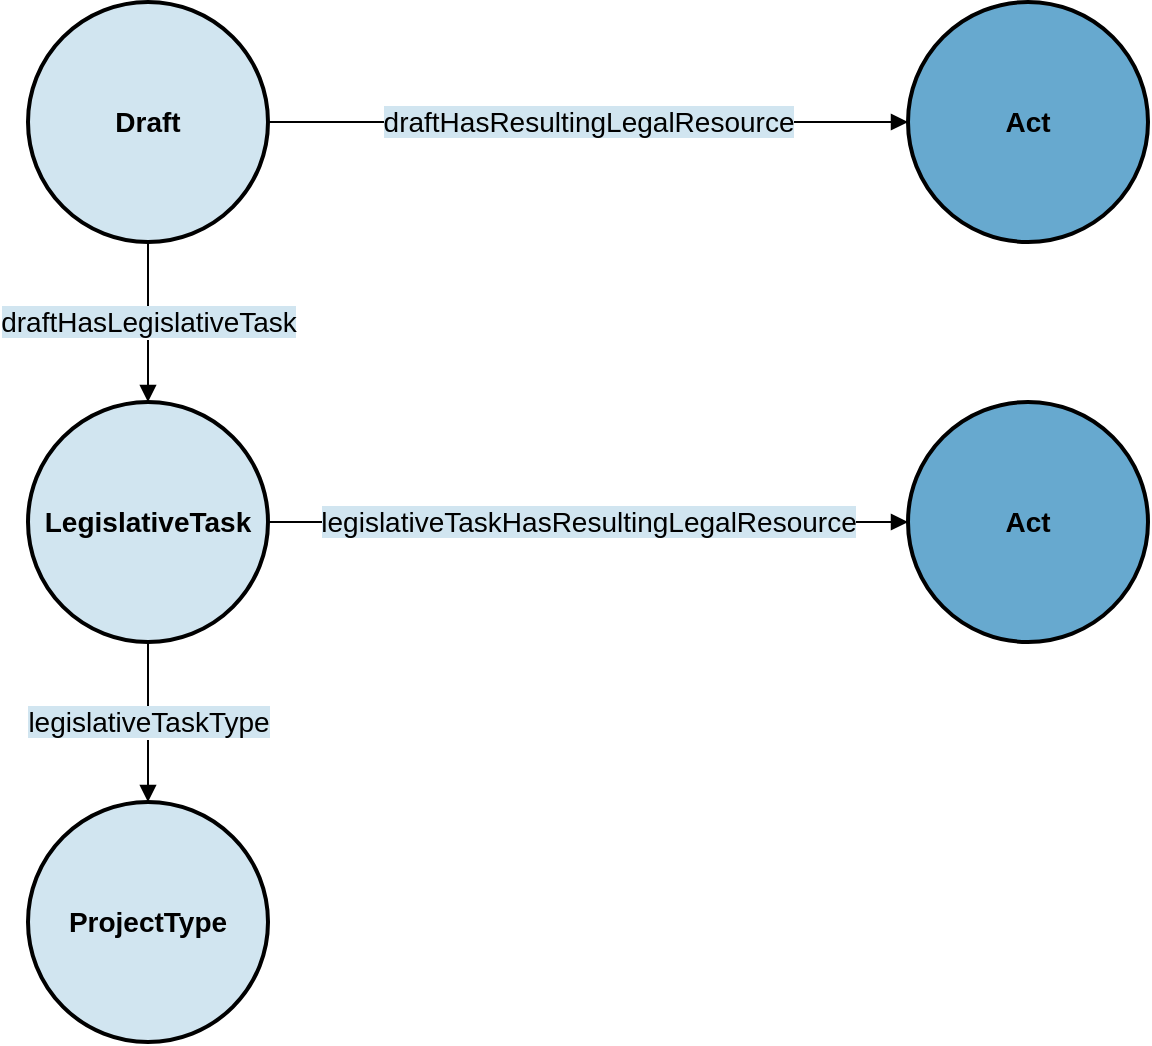 <mxfile>
    <diagram id="f2N9XpvxZU3NBgQUbpWa" name="Page-1">
        <mxGraphModel dx="1032" dy="678" grid="1" gridSize="10" guides="1" tooltips="1" connect="1" arrows="1" fold="1" page="1" pageScale="1" pageWidth="827" pageHeight="1169" math="0" shadow="0">
            <root>
                <mxCell id="0"/>
                <mxCell id="1" parent="0"/>
                <mxCell id="37" value="&lt;b&gt;Draft&lt;/b&gt;" style="ellipse;whiteSpace=wrap;html=1;rounded=0;shadow=0;glass=0;comic=0;strokeColor=#000000;strokeWidth=2;fillColor=#d1e5f0;gradientColor=none;fontSize=14;fontColor=#000000;align=center;" vertex="1" parent="1">
                    <mxGeometry x="80" y="40" width="120" height="120" as="geometry"/>
                </mxCell>
                <mxCell id="38" value="&lt;b&gt;Act&lt;br&gt;&lt;/b&gt;" style="ellipse;whiteSpace=wrap;html=1;rounded=0;shadow=0;glass=0;comic=0;strokeColor=#000000;strokeWidth=2;fillColor=#67a9cf;gradientColor=none;fontSize=14;fontColor=#000000;align=center;" vertex="1" parent="1">
                    <mxGeometry x="520" y="40" width="120" height="120" as="geometry"/>
                </mxCell>
                <mxCell id="39" value="&lt;span style=&quot;background-color: rgb(209, 229, 240);&quot;&gt;draftHasResultingLegalResource&lt;/span&gt;" style="endArrow=block;html=1;strokeColor=#000000;fontSize=14;fontColor=#000000;endFill=1;exitX=1;exitY=0.5;exitDx=0;exitDy=0;entryX=0;entryY=0.5;entryDx=0;entryDy=0;" edge="1" parent="1" source="37" target="38">
                    <mxGeometry width="50" height="50" relative="1" as="geometry">
                        <mxPoint x="370" y="110" as="sourcePoint"/>
                        <mxPoint x="490" y="110" as="targetPoint"/>
                        <Array as="points"/>
                    </mxGeometry>
                </mxCell>
                <mxCell id="40" value="&lt;b&gt;LegislativeTask&lt;/b&gt;" style="ellipse;whiteSpace=wrap;html=1;rounded=0;shadow=0;glass=0;comic=0;strokeColor=#000000;strokeWidth=2;fillColor=#d1e5f0;gradientColor=none;fontSize=14;fontColor=#000000;align=center;" vertex="1" parent="1">
                    <mxGeometry x="80" y="240" width="120" height="120" as="geometry"/>
                </mxCell>
                <mxCell id="41" value="&lt;span style=&quot;background-color: rgb(209, 229, 240);&quot;&gt;draftHasLegislativeTask&lt;/span&gt;" style="endArrow=block;html=1;strokeColor=#000000;fontSize=14;fontColor=#000000;endFill=1;exitX=0.5;exitY=1;exitDx=0;exitDy=0;entryX=0.5;entryY=0;entryDx=0;entryDy=0;" edge="1" parent="1" source="37" target="40">
                    <mxGeometry width="50" height="50" relative="1" as="geometry">
                        <mxPoint x="210" y="110" as="sourcePoint"/>
                        <mxPoint x="530" y="110" as="targetPoint"/>
                        <Array as="points"/>
                        <mxPoint as="offset"/>
                    </mxGeometry>
                </mxCell>
                <mxCell id="42" value="&lt;b&gt;Act&lt;br&gt;&lt;/b&gt;" style="ellipse;whiteSpace=wrap;html=1;rounded=0;shadow=0;glass=0;comic=0;strokeColor=#000000;strokeWidth=2;fillColor=#67a9cf;gradientColor=none;fontSize=14;fontColor=#000000;align=center;" vertex="1" parent="1">
                    <mxGeometry x="520" y="240" width="120" height="120" as="geometry"/>
                </mxCell>
                <mxCell id="43" value="&lt;span style=&quot;background-color: rgb(209, 229, 240);&quot;&gt;legislativeTaskHasResultingLegalResource&lt;/span&gt;" style="endArrow=block;html=1;strokeColor=#000000;fontSize=14;fontColor=#000000;endFill=1;exitX=1;exitY=0.5;exitDx=0;exitDy=0;entryX=0;entryY=0.5;entryDx=0;entryDy=0;" edge="1" parent="1" source="40" target="42">
                    <mxGeometry width="50" height="50" relative="1" as="geometry">
                        <mxPoint x="210" y="70" as="sourcePoint"/>
                        <mxPoint x="530" y="70" as="targetPoint"/>
                        <Array as="points"/>
                    </mxGeometry>
                </mxCell>
                <mxCell id="44" value="&lt;b&gt;ProjectType&lt;/b&gt;" style="ellipse;whiteSpace=wrap;html=1;rounded=0;shadow=0;glass=0;comic=0;strokeColor=#000000;strokeWidth=2;fillColor=#d1e5f0;gradientColor=none;fontSize=14;fontColor=#000000;align=center;" vertex="1" parent="1">
                    <mxGeometry x="80" y="440" width="120" height="120" as="geometry"/>
                </mxCell>
                <mxCell id="45" value="&lt;span style=&quot;background-color: rgb(209, 229, 240);&quot;&gt;legislativeTaskType&lt;/span&gt;" style="endArrow=block;html=1;strokeColor=#000000;fontSize=14;fontColor=#000000;endFill=1;exitX=0.5;exitY=1;exitDx=0;exitDy=0;" edge="1" parent="1" source="40" target="44">
                    <mxGeometry width="50" height="50" relative="1" as="geometry">
                        <mxPoint x="300" y="460" as="sourcePoint"/>
                        <mxPoint x="300" y="580" as="targetPoint"/>
                        <Array as="points"/>
                        <mxPoint as="offset"/>
                    </mxGeometry>
                </mxCell>
            </root>
        </mxGraphModel>
    </diagram>
</mxfile>